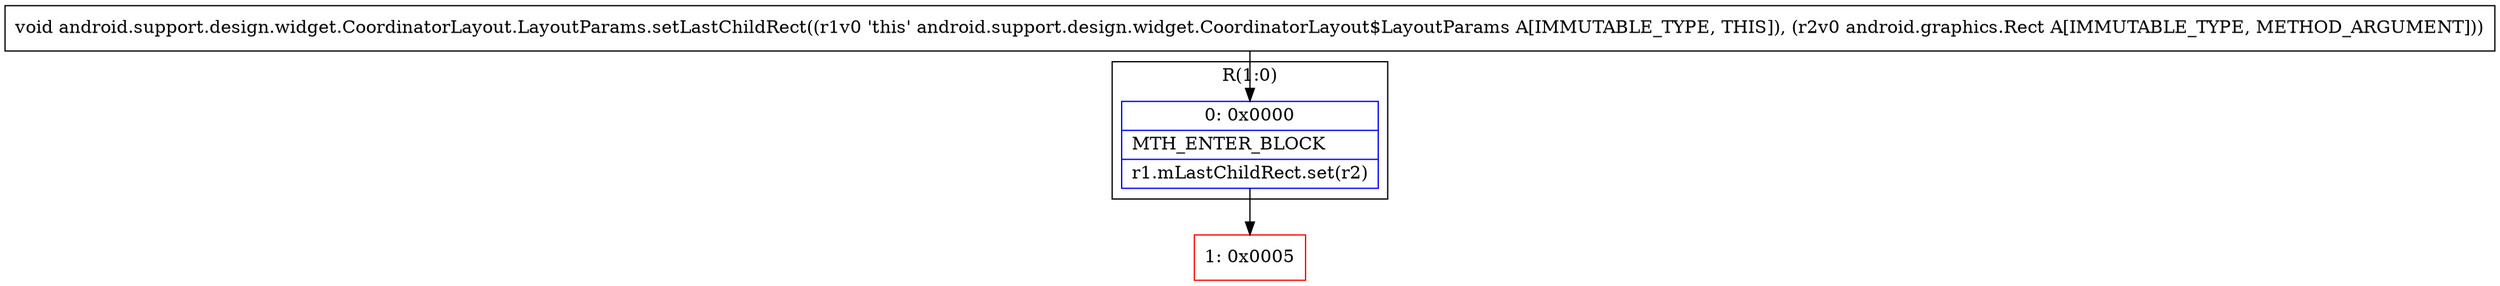 digraph "CFG forandroid.support.design.widget.CoordinatorLayout.LayoutParams.setLastChildRect(Landroid\/graphics\/Rect;)V" {
subgraph cluster_Region_1099443055 {
label = "R(1:0)";
node [shape=record,color=blue];
Node_0 [shape=record,label="{0\:\ 0x0000|MTH_ENTER_BLOCK\l|r1.mLastChildRect.set(r2)\l}"];
}
Node_1 [shape=record,color=red,label="{1\:\ 0x0005}"];
MethodNode[shape=record,label="{void android.support.design.widget.CoordinatorLayout.LayoutParams.setLastChildRect((r1v0 'this' android.support.design.widget.CoordinatorLayout$LayoutParams A[IMMUTABLE_TYPE, THIS]), (r2v0 android.graphics.Rect A[IMMUTABLE_TYPE, METHOD_ARGUMENT])) }"];
MethodNode -> Node_0;
Node_0 -> Node_1;
}


